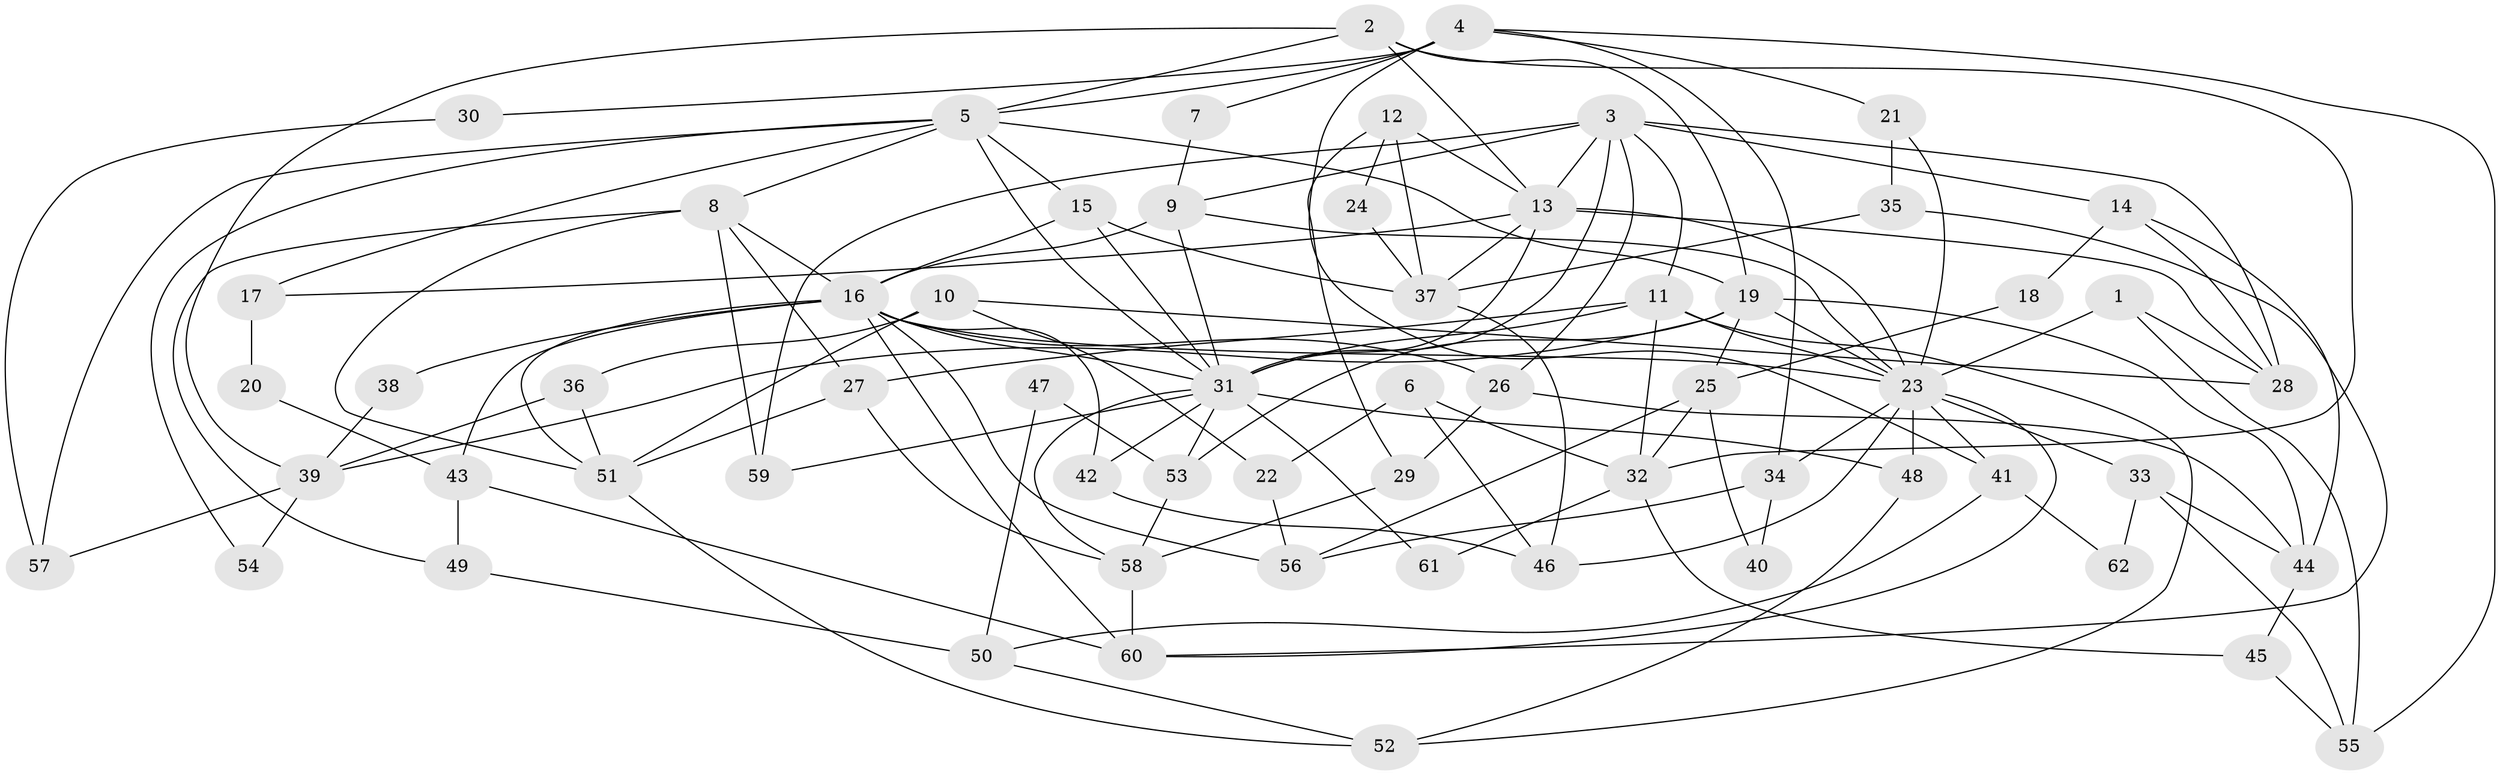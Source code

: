 // original degree distribution, {4: 0.313953488372093, 5: 0.1511627906976744, 7: 0.03488372093023256, 3: 0.26744186046511625, 2: 0.12790697674418605, 6: 0.08139534883720931, 9: 0.011627906976744186, 8: 0.011627906976744186}
// Generated by graph-tools (version 1.1) at 2025/50/03/04/25 22:50:58]
// undirected, 62 vertices, 138 edges
graph export_dot {
  node [color=gray90,style=filled];
  1;
  2;
  3;
  4;
  5;
  6;
  7;
  8;
  9;
  10;
  11;
  12;
  13;
  14;
  15;
  16;
  17;
  18;
  19;
  20;
  21;
  22;
  23;
  24;
  25;
  26;
  27;
  28;
  29;
  30;
  31;
  32;
  33;
  34;
  35;
  36;
  37;
  38;
  39;
  40;
  41;
  42;
  43;
  44;
  45;
  46;
  47;
  48;
  49;
  50;
  51;
  52;
  53;
  54;
  55;
  56;
  57;
  58;
  59;
  60;
  61;
  62;
  1 -- 23 [weight=2.0];
  1 -- 28 [weight=1.0];
  1 -- 55 [weight=1.0];
  2 -- 5 [weight=1.0];
  2 -- 13 [weight=1.0];
  2 -- 19 [weight=1.0];
  2 -- 32 [weight=1.0];
  2 -- 39 [weight=1.0];
  3 -- 9 [weight=2.0];
  3 -- 11 [weight=1.0];
  3 -- 13 [weight=1.0];
  3 -- 14 [weight=1.0];
  3 -- 26 [weight=1.0];
  3 -- 28 [weight=1.0];
  3 -- 31 [weight=2.0];
  3 -- 59 [weight=1.0];
  4 -- 5 [weight=1.0];
  4 -- 7 [weight=1.0];
  4 -- 21 [weight=1.0];
  4 -- 30 [weight=1.0];
  4 -- 34 [weight=1.0];
  4 -- 41 [weight=1.0];
  4 -- 55 [weight=1.0];
  5 -- 8 [weight=1.0];
  5 -- 15 [weight=1.0];
  5 -- 17 [weight=1.0];
  5 -- 19 [weight=1.0];
  5 -- 31 [weight=2.0];
  5 -- 54 [weight=1.0];
  5 -- 57 [weight=1.0];
  6 -- 22 [weight=1.0];
  6 -- 32 [weight=1.0];
  6 -- 46 [weight=1.0];
  7 -- 9 [weight=1.0];
  8 -- 16 [weight=1.0];
  8 -- 27 [weight=1.0];
  8 -- 49 [weight=1.0];
  8 -- 51 [weight=1.0];
  8 -- 59 [weight=1.0];
  9 -- 16 [weight=2.0];
  9 -- 23 [weight=1.0];
  9 -- 31 [weight=1.0];
  10 -- 22 [weight=1.0];
  10 -- 28 [weight=1.0];
  10 -- 36 [weight=1.0];
  10 -- 51 [weight=1.0];
  11 -- 23 [weight=2.0];
  11 -- 27 [weight=1.0];
  11 -- 31 [weight=1.0];
  11 -- 32 [weight=1.0];
  11 -- 52 [weight=1.0];
  12 -- 13 [weight=1.0];
  12 -- 24 [weight=1.0];
  12 -- 29 [weight=1.0];
  12 -- 37 [weight=1.0];
  13 -- 17 [weight=1.0];
  13 -- 23 [weight=1.0];
  13 -- 28 [weight=1.0];
  13 -- 31 [weight=1.0];
  13 -- 37 [weight=1.0];
  14 -- 18 [weight=1.0];
  14 -- 28 [weight=1.0];
  14 -- 44 [weight=1.0];
  15 -- 16 [weight=1.0];
  15 -- 31 [weight=1.0];
  15 -- 37 [weight=1.0];
  16 -- 23 [weight=1.0];
  16 -- 26 [weight=1.0];
  16 -- 31 [weight=1.0];
  16 -- 38 [weight=1.0];
  16 -- 42 [weight=1.0];
  16 -- 43 [weight=1.0];
  16 -- 51 [weight=1.0];
  16 -- 56 [weight=1.0];
  16 -- 60 [weight=1.0];
  17 -- 20 [weight=1.0];
  18 -- 25 [weight=1.0];
  19 -- 23 [weight=1.0];
  19 -- 25 [weight=1.0];
  19 -- 39 [weight=1.0];
  19 -- 44 [weight=1.0];
  19 -- 53 [weight=1.0];
  20 -- 43 [weight=1.0];
  21 -- 23 [weight=1.0];
  21 -- 35 [weight=1.0];
  22 -- 56 [weight=1.0];
  23 -- 33 [weight=1.0];
  23 -- 34 [weight=1.0];
  23 -- 41 [weight=1.0];
  23 -- 46 [weight=1.0];
  23 -- 48 [weight=1.0];
  23 -- 60 [weight=1.0];
  24 -- 37 [weight=1.0];
  25 -- 32 [weight=1.0];
  25 -- 40 [weight=1.0];
  25 -- 56 [weight=1.0];
  26 -- 29 [weight=1.0];
  26 -- 44 [weight=1.0];
  27 -- 51 [weight=1.0];
  27 -- 58 [weight=1.0];
  29 -- 58 [weight=1.0];
  30 -- 57 [weight=1.0];
  31 -- 42 [weight=1.0];
  31 -- 48 [weight=1.0];
  31 -- 53 [weight=1.0];
  31 -- 58 [weight=1.0];
  31 -- 59 [weight=1.0];
  31 -- 61 [weight=1.0];
  32 -- 45 [weight=1.0];
  32 -- 61 [weight=1.0];
  33 -- 44 [weight=1.0];
  33 -- 55 [weight=1.0];
  33 -- 62 [weight=1.0];
  34 -- 40 [weight=1.0];
  34 -- 56 [weight=1.0];
  35 -- 37 [weight=1.0];
  35 -- 60 [weight=1.0];
  36 -- 39 [weight=1.0];
  36 -- 51 [weight=1.0];
  37 -- 46 [weight=1.0];
  38 -- 39 [weight=1.0];
  39 -- 54 [weight=1.0];
  39 -- 57 [weight=1.0];
  41 -- 50 [weight=1.0];
  41 -- 62 [weight=1.0];
  42 -- 46 [weight=1.0];
  43 -- 49 [weight=1.0];
  43 -- 60 [weight=1.0];
  44 -- 45 [weight=1.0];
  45 -- 55 [weight=1.0];
  47 -- 50 [weight=1.0];
  47 -- 53 [weight=1.0];
  48 -- 52 [weight=1.0];
  49 -- 50 [weight=1.0];
  50 -- 52 [weight=1.0];
  51 -- 52 [weight=1.0];
  53 -- 58 [weight=1.0];
  58 -- 60 [weight=1.0];
}
